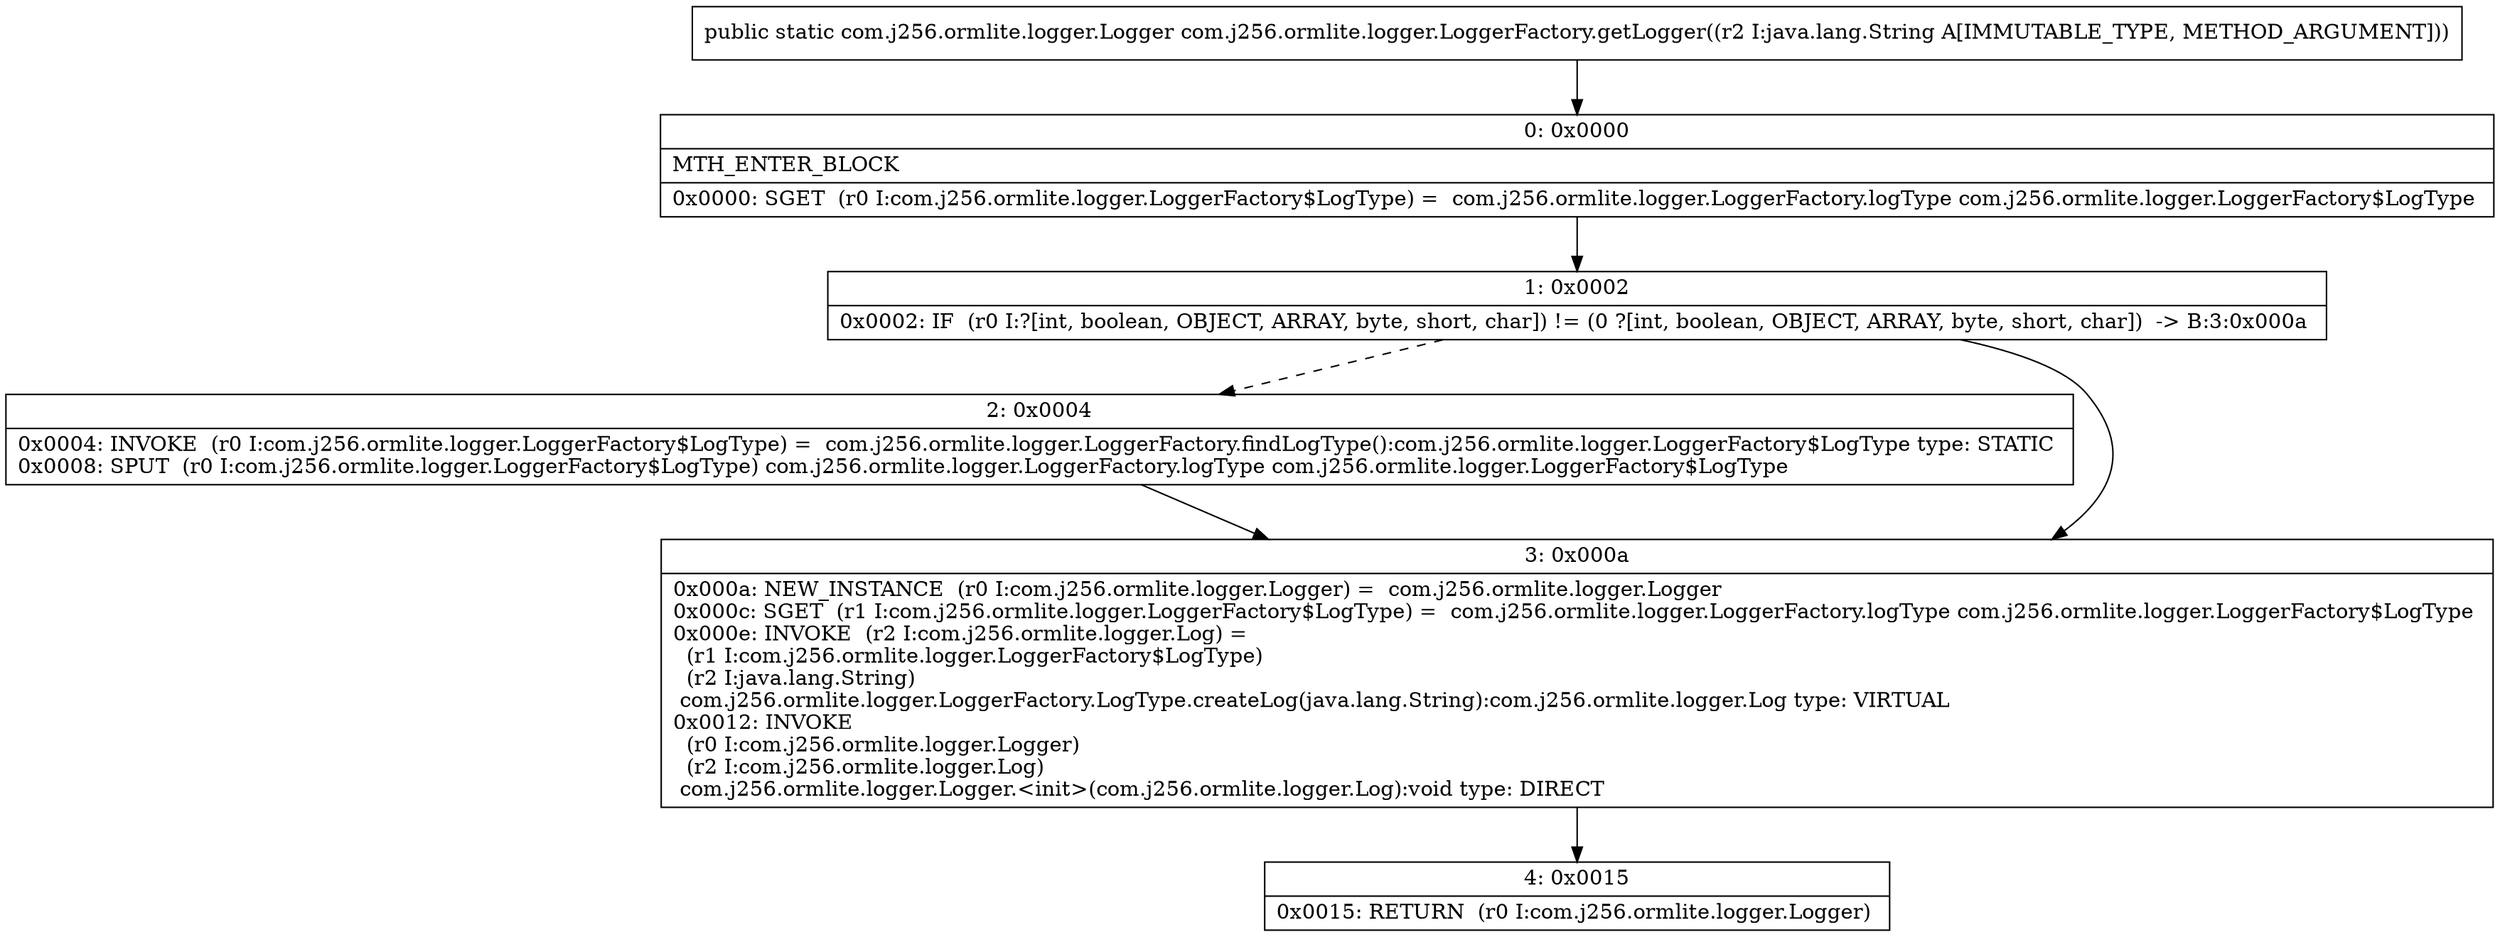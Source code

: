 digraph "CFG forcom.j256.ormlite.logger.LoggerFactory.getLogger(Ljava\/lang\/String;)Lcom\/j256\/ormlite\/logger\/Logger;" {
Node_0 [shape=record,label="{0\:\ 0x0000|MTH_ENTER_BLOCK\l|0x0000: SGET  (r0 I:com.j256.ormlite.logger.LoggerFactory$LogType) =  com.j256.ormlite.logger.LoggerFactory.logType com.j256.ormlite.logger.LoggerFactory$LogType \l}"];
Node_1 [shape=record,label="{1\:\ 0x0002|0x0002: IF  (r0 I:?[int, boolean, OBJECT, ARRAY, byte, short, char]) != (0 ?[int, boolean, OBJECT, ARRAY, byte, short, char])  \-\> B:3:0x000a \l}"];
Node_2 [shape=record,label="{2\:\ 0x0004|0x0004: INVOKE  (r0 I:com.j256.ormlite.logger.LoggerFactory$LogType) =  com.j256.ormlite.logger.LoggerFactory.findLogType():com.j256.ormlite.logger.LoggerFactory$LogType type: STATIC \l0x0008: SPUT  (r0 I:com.j256.ormlite.logger.LoggerFactory$LogType) com.j256.ormlite.logger.LoggerFactory.logType com.j256.ormlite.logger.LoggerFactory$LogType \l}"];
Node_3 [shape=record,label="{3\:\ 0x000a|0x000a: NEW_INSTANCE  (r0 I:com.j256.ormlite.logger.Logger) =  com.j256.ormlite.logger.Logger \l0x000c: SGET  (r1 I:com.j256.ormlite.logger.LoggerFactory$LogType) =  com.j256.ormlite.logger.LoggerFactory.logType com.j256.ormlite.logger.LoggerFactory$LogType \l0x000e: INVOKE  (r2 I:com.j256.ormlite.logger.Log) = \l  (r1 I:com.j256.ormlite.logger.LoggerFactory$LogType)\l  (r2 I:java.lang.String)\l com.j256.ormlite.logger.LoggerFactory.LogType.createLog(java.lang.String):com.j256.ormlite.logger.Log type: VIRTUAL \l0x0012: INVOKE  \l  (r0 I:com.j256.ormlite.logger.Logger)\l  (r2 I:com.j256.ormlite.logger.Log)\l com.j256.ormlite.logger.Logger.\<init\>(com.j256.ormlite.logger.Log):void type: DIRECT \l}"];
Node_4 [shape=record,label="{4\:\ 0x0015|0x0015: RETURN  (r0 I:com.j256.ormlite.logger.Logger) \l}"];
MethodNode[shape=record,label="{public static com.j256.ormlite.logger.Logger com.j256.ormlite.logger.LoggerFactory.getLogger((r2 I:java.lang.String A[IMMUTABLE_TYPE, METHOD_ARGUMENT])) }"];
MethodNode -> Node_0;
Node_0 -> Node_1;
Node_1 -> Node_2[style=dashed];
Node_1 -> Node_3;
Node_2 -> Node_3;
Node_3 -> Node_4;
}

